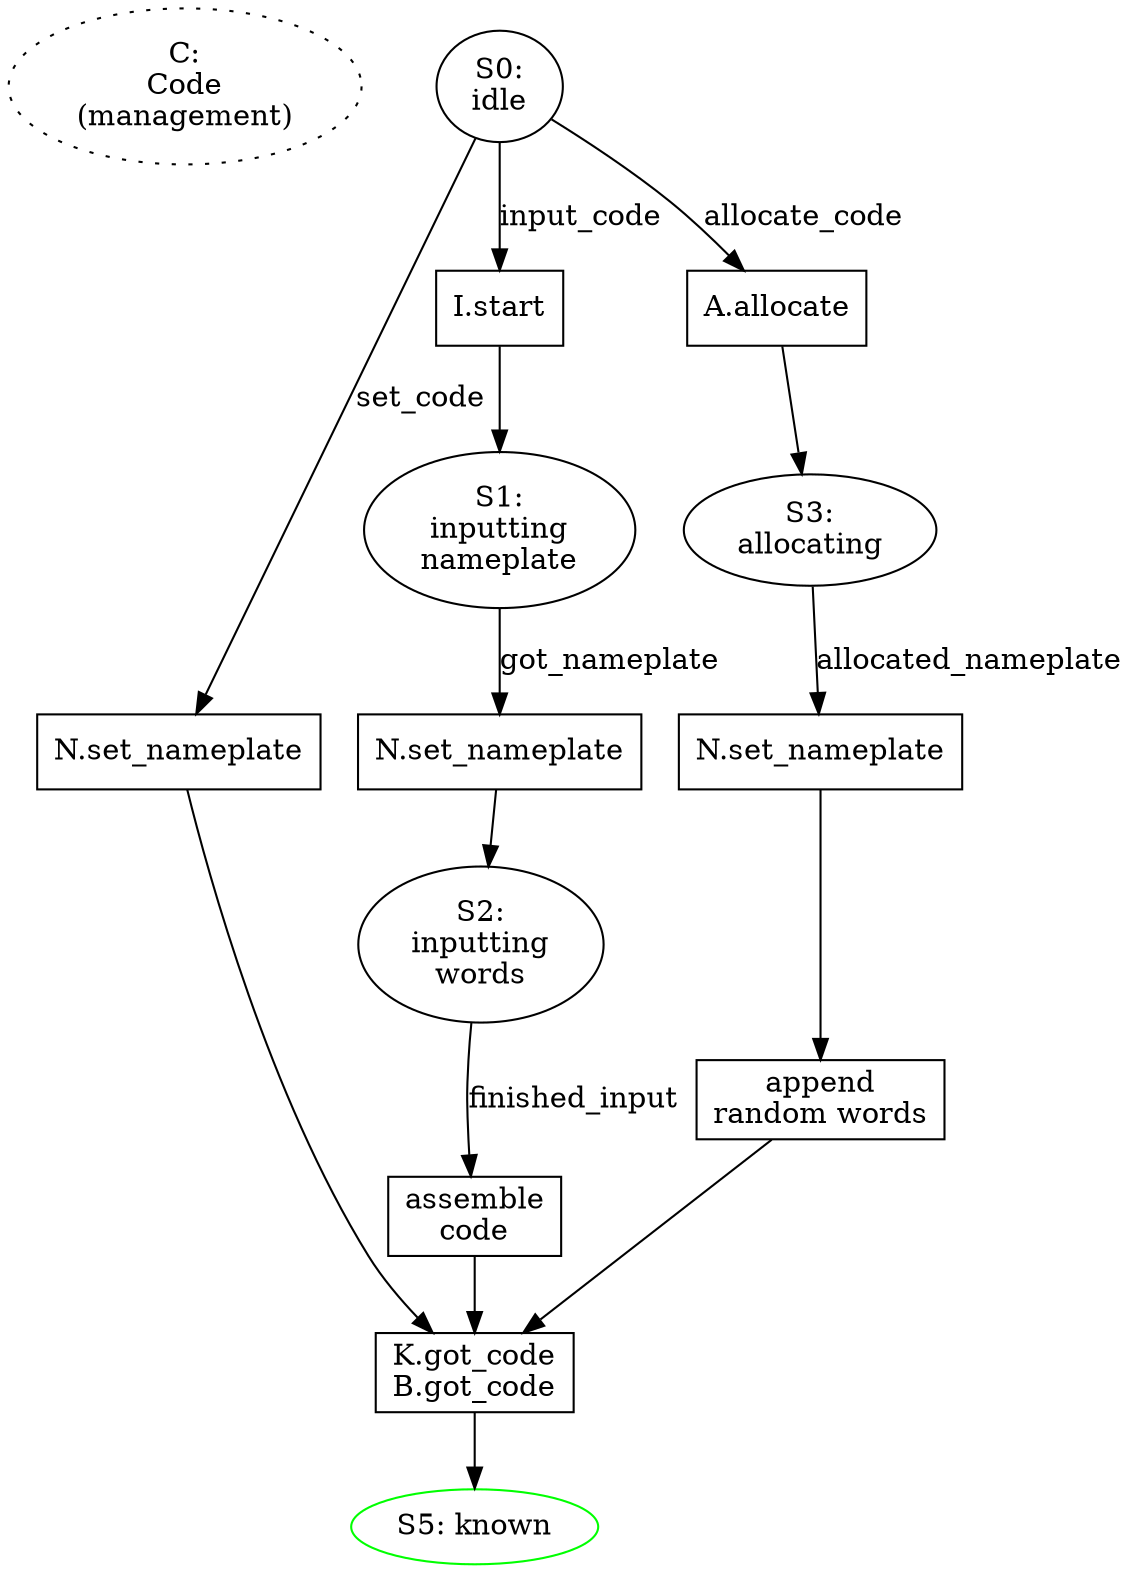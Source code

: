 digraph {

        start [label="C:\nCode\n(management)" style="dotted"]
        {rank=same; start S0}
        start -> S0 [style="invis"]
        S0 [label="S0:\nidle"]
        S0 -> P0_got_code [label="set_code"]
        P0_got_code [shape="box" label="N.set_nameplate"]
        P0_got_code -> P_done
        P_done [shape="box" label="K.got_code\nB.got_code"]
        P_done -> S5
        S5 [label="S5: known" color="green"]

        {rank=same; S1_inputting_nameplate S3_allocating}
        {rank=same; P0_got_code P1_set_nameplate P3_got_nameplate}
        S0 -> P_input [label="input_code"]
        P_input [shape="box" label="I.start"]
        P_input -> S1_inputting_nameplate
        S1_inputting_nameplate [label="S1:\ninputting\nnameplate"]
        S1_inputting_nameplate -> P1_set_nameplate [label="got_nameplate"]
        P1_set_nameplate [shape="box" label="N.set_nameplate"]
        P1_set_nameplate -> S2_inputting_words
        S2_inputting_words [label="S2:\ninputting\nwords"]
        S2_inputting_words -> P1_got_words [label="finished_input"]
        P1_got_words [shape="box" label="assemble\ncode"]
        P1_got_words -> P_done
        P_done

        S0 -> P_allocate [label="allocate_code"]
        P_allocate [shape="box" label="A.allocate"]
        P_allocate -> S3_allocating
        S3_allocating [label="S3:\nallocating"]
        S3_allocating -> P3_got_nameplate [label="allocated_nameplate"]
        P3_got_nameplate [shape="box" label="N.set_nameplate"]
        P3_got_nameplate -> P3_generate
        P3_generate [shape="box" label="append\nrandom words"]
        P3_generate -> P_done

}
